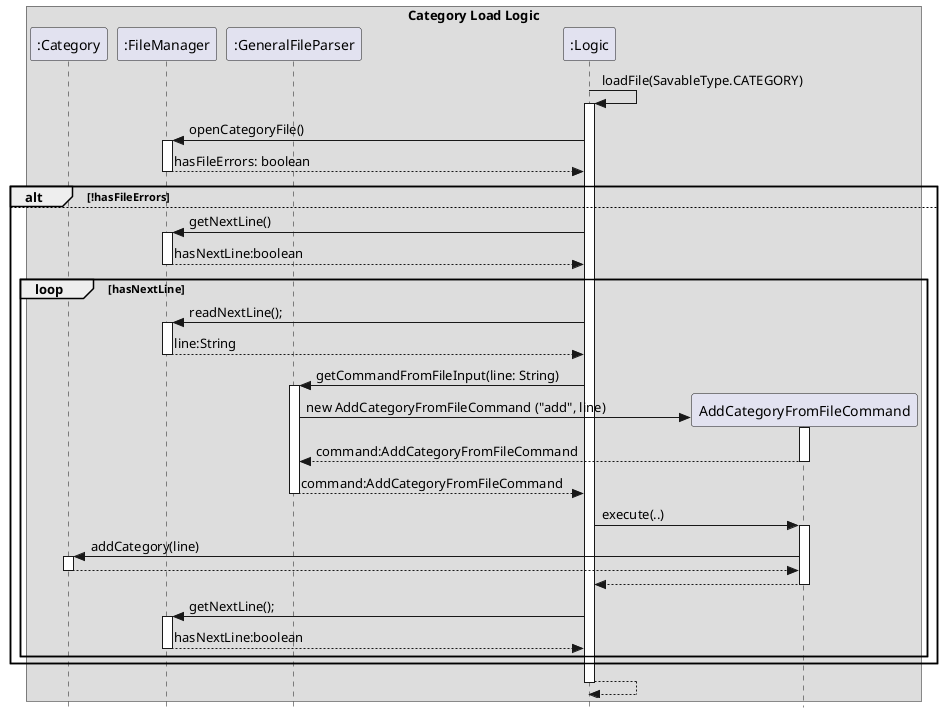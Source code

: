 @startuml
skinparam Style strictuml
box Category Load Logic

participant ":Category" as category
participant ":FileManager" as fileManager
participant ":GeneralFileParser" as generalFileParser
participant ":Logic" as logic


logic -> logic: loadFile(SavableType.CATEGORY)
activate logic
logic -> fileManager: openCategoryFile()
activate fileManager
fileManager -[dashed]-> logic: hasFileErrors: boolean
deactivate fileManager
    alt !hasFileErrors
    else
        logic -> fileManager : getNextLine()
        activate fileManager
        fileManager -[dashed]-> logic : hasNextLine:boolean
        deactivate fileManager
        loop hasNextLine
            logic -> fileManager : readNextLine();
            activate fileManager
            fileManager -[dashed]-> logic : line:String
            deactivate fileManager
            logic -> generalFileParser : getCommandFromFileInput(line: String)
            activate generalFileParser
            create AddCategoryFromFileCommand
            generalFileParser -> AddCategoryFromFileCommand: new AddCategoryFromFileCommand ("add", line)
            activate AddCategoryFromFileCommand
            AddCategoryFromFileCommand --> generalFileParser: command:AddCategoryFromFileCommand
            deactivate AddCategoryFromFileCommand
            generalFileParser --> logic : command:AddCategoryFromFileCommand
            deactivate generalFileParser
            logic -> AddCategoryFromFileCommand : execute(..)
            activate AddCategoryFromFileCommand
            AddCategoryFromFileCommand -> category : addCategory(line)
            activate category
            category -[dashed]-> AddCategoryFromFileCommand
            deactivate
            AddCategoryFromFileCommand -[dashed]-> logic
            deactivate AddCategoryFromFileCommand
            logic -> fileManager : getNextLine();
            activate fileManager
            fileManager -[dashed]-> logic : hasNextLine:boolean
            deactivate fileManager

        end
    end
    logic -[dashed]-> logic
    deactivate logic
end box
@enduml